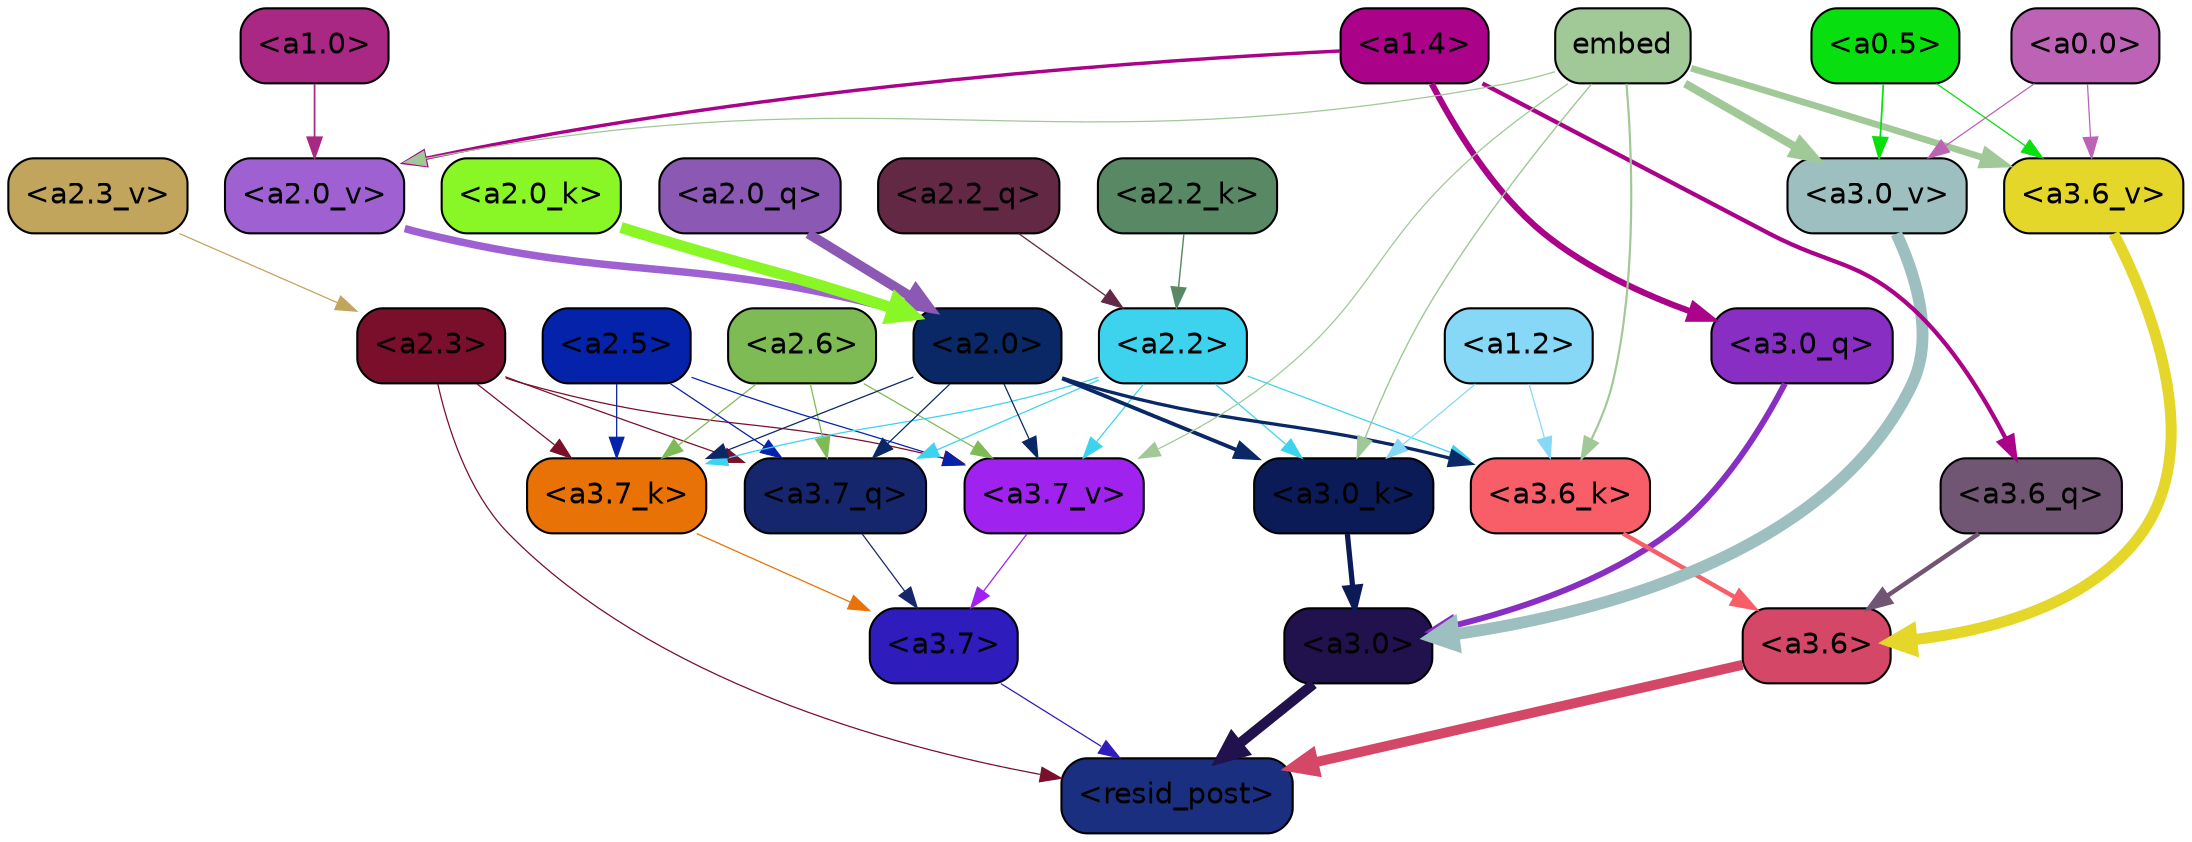strict digraph "" {
	graph [bgcolor=transparent,
		layout=dot,
		overlap=false,
		splines=true
	];
	"<a3.7>"	[color=black,
		fillcolor="#2e1cbd",
		fontname=Helvetica,
		shape=box,
		style="filled, rounded"];
	"<resid_post>"	[color=black,
		fillcolor="#1b2f80",
		fontname=Helvetica,
		shape=box,
		style="filled, rounded"];
	"<a3.7>" -> "<resid_post>"	[color="#2e1cbd",
		penwidth=0.6];
	"<a3.6>"	[color=black,
		fillcolor="#d44767",
		fontname=Helvetica,
		shape=box,
		style="filled, rounded"];
	"<a3.6>" -> "<resid_post>"	[color="#d44767",
		penwidth=4.751592040061951];
	"<a3.0>"	[color=black,
		fillcolor="#21114d",
		fontname=Helvetica,
		shape=box,
		style="filled, rounded"];
	"<a3.0>" -> "<resid_post>"	[color="#21114d",
		penwidth=4.904066681861877];
	"<a2.3>"	[color=black,
		fillcolor="#790f2b",
		fontname=Helvetica,
		shape=box,
		style="filled, rounded"];
	"<a2.3>" -> "<resid_post>"	[color="#790f2b",
		penwidth=0.6];
	"<a3.7_q>"	[color=black,
		fillcolor="#16266d",
		fontname=Helvetica,
		shape=box,
		style="filled, rounded"];
	"<a2.3>" -> "<a3.7_q>"	[color="#790f2b",
		penwidth=0.6];
	"<a3.7_k>"	[color=black,
		fillcolor="#e87205",
		fontname=Helvetica,
		shape=box,
		style="filled, rounded"];
	"<a2.3>" -> "<a3.7_k>"	[color="#790f2b",
		penwidth=0.6];
	"<a3.7_v>"	[color=black,
		fillcolor="#9f22ee",
		fontname=Helvetica,
		shape=box,
		style="filled, rounded"];
	"<a2.3>" -> "<a3.7_v>"	[color="#790f2b",
		penwidth=0.6];
	"<a3.7_q>" -> "<a3.7>"	[color="#16266d",
		penwidth=0.6];
	"<a3.6_q>"	[color=black,
		fillcolor="#715674",
		fontname=Helvetica,
		shape=box,
		style="filled, rounded"];
	"<a3.6_q>" -> "<a3.6>"	[color="#715674",
		penwidth=2.160832464694977];
	"<a3.0_q>"	[color=black,
		fillcolor="#882ec3",
		fontname=Helvetica,
		shape=box,
		style="filled, rounded"];
	"<a3.0_q>" -> "<a3.0>"	[color="#882ec3",
		penwidth=2.870753765106201];
	"<a3.7_k>" -> "<a3.7>"	[color="#e87205",
		penwidth=0.6];
	"<a3.6_k>"	[color=black,
		fillcolor="#f85e67",
		fontname=Helvetica,
		shape=box,
		style="filled, rounded"];
	"<a3.6_k>" -> "<a3.6>"	[color="#f85e67",
		penwidth=2.13908451795578];
	"<a3.0_k>"	[color=black,
		fillcolor="#0b1b57",
		fontname=Helvetica,
		shape=box,
		style="filled, rounded"];
	"<a3.0_k>" -> "<a3.0>"	[color="#0b1b57",
		penwidth=2.520303964614868];
	"<a3.7_v>" -> "<a3.7>"	[color="#9f22ee",
		penwidth=0.6];
	"<a3.6_v>"	[color=black,
		fillcolor="#e5d729",
		fontname=Helvetica,
		shape=box,
		style="filled, rounded"];
	"<a3.6_v>" -> "<a3.6>"	[color="#e5d729",
		penwidth=5.297133803367615];
	"<a3.0_v>"	[color=black,
		fillcolor="#9dbfbf",
		fontname=Helvetica,
		shape=box,
		style="filled, rounded"];
	"<a3.0_v>" -> "<a3.0>"	[color="#9dbfbf",
		penwidth=5.680712580680847];
	"<a2.6>"	[color=black,
		fillcolor="#7fbb55",
		fontname=Helvetica,
		shape=box,
		style="filled, rounded"];
	"<a2.6>" -> "<a3.7_q>"	[color="#7fbb55",
		penwidth=0.6];
	"<a2.6>" -> "<a3.7_k>"	[color="#7fbb55",
		penwidth=0.6];
	"<a2.6>" -> "<a3.7_v>"	[color="#7fbb55",
		penwidth=0.6];
	"<a2.5>"	[color=black,
		fillcolor="#0523aa",
		fontname=Helvetica,
		shape=box,
		style="filled, rounded"];
	"<a2.5>" -> "<a3.7_q>"	[color="#0523aa",
		penwidth=0.6];
	"<a2.5>" -> "<a3.7_k>"	[color="#0523aa",
		penwidth=0.6];
	"<a2.5>" -> "<a3.7_v>"	[color="#0523aa",
		penwidth=0.6];
	"<a2.2>"	[color=black,
		fillcolor="#3dd3ef",
		fontname=Helvetica,
		shape=box,
		style="filled, rounded"];
	"<a2.2>" -> "<a3.7_q>"	[color="#3dd3ef",
		penwidth=0.6];
	"<a2.2>" -> "<a3.7_k>"	[color="#3dd3ef",
		penwidth=0.6];
	"<a2.2>" -> "<a3.6_k>"	[color="#3dd3ef",
		penwidth=0.6];
	"<a2.2>" -> "<a3.0_k>"	[color="#3dd3ef",
		penwidth=0.6];
	"<a2.2>" -> "<a3.7_v>"	[color="#3dd3ef",
		penwidth=0.6];
	"<a2.0>"	[color=black,
		fillcolor="#0a2866",
		fontname=Helvetica,
		shape=box,
		style="filled, rounded"];
	"<a2.0>" -> "<a3.7_q>"	[color="#0a2866",
		penwidth=0.6];
	"<a2.0>" -> "<a3.7_k>"	[color="#0a2866",
		penwidth=0.6];
	"<a2.0>" -> "<a3.6_k>"	[color="#0a2866",
		penwidth=1.5897698998451233];
	"<a2.0>" -> "<a3.0_k>"	[color="#0a2866",
		penwidth=1.8405593037605286];
	"<a2.0>" -> "<a3.7_v>"	[color="#0a2866",
		penwidth=0.6];
	"<a1.4>"	[color=black,
		fillcolor="#aa0289",
		fontname=Helvetica,
		shape=box,
		style="filled, rounded"];
	"<a1.4>" -> "<a3.6_q>"	[color="#aa0289",
		penwidth=2.038943290710449];
	"<a1.4>" -> "<a3.0_q>"	[color="#aa0289",
		penwidth=2.9756359085440636];
	"<a2.0_v>"	[color=black,
		fillcolor="#9f61d1",
		fontname=Helvetica,
		shape=box,
		style="filled, rounded"];
	"<a1.4>" -> "<a2.0_v>"	[color="#aa0289",
		penwidth=1.6503054380882531];
	"<a1.2>"	[color=black,
		fillcolor="#87d7f6",
		fontname=Helvetica,
		shape=box,
		style="filled, rounded"];
	"<a1.2>" -> "<a3.6_k>"	[color="#87d7f6",
		penwidth=0.6];
	"<a1.2>" -> "<a3.0_k>"	[color="#87d7f6",
		penwidth=0.6];
	embed	[color=black,
		fillcolor="#a1c897",
		fontname=Helvetica,
		shape=box,
		style="filled, rounded"];
	embed -> "<a3.6_k>"	[color="#a1c897",
		penwidth=1.046662151813507];
	embed -> "<a3.0_k>"	[color="#a1c897",
		penwidth=0.6800519227981567];
	embed -> "<a3.7_v>"	[color="#a1c897",
		penwidth=0.6];
	embed -> "<a3.6_v>"	[color="#a1c897",
		penwidth=3.1840110421180725];
	embed -> "<a3.0_v>"	[color="#a1c897",
		penwidth=3.9005755856633186];
	embed -> "<a2.0_v>"	[color="#a1c897",
		penwidth=0.6];
	"<a0.5>"	[color=black,
		fillcolor="#07e00e",
		fontname=Helvetica,
		shape=box,
		style="filled, rounded"];
	"<a0.5>" -> "<a3.6_v>"	[color="#07e00e",
		penwidth=0.6];
	"<a0.5>" -> "<a3.0_v>"	[color="#07e00e",
		penwidth=0.8493617177009583];
	"<a0.0>"	[color=black,
		fillcolor="#bc63b6",
		fontname=Helvetica,
		shape=box,
		style="filled, rounded"];
	"<a0.0>" -> "<a3.6_v>"	[color="#bc63b6",
		penwidth=0.6];
	"<a0.0>" -> "<a3.0_v>"	[color="#bc63b6",
		penwidth=0.6];
	"<a2.2_q>"	[color=black,
		fillcolor="#622844",
		fontname=Helvetica,
		shape=box,
		style="filled, rounded"];
	"<a2.2_q>" -> "<a2.2>"	[color="#622844",
		penwidth=0.6160273104906082];
	"<a2.0_q>"	[color=black,
		fillcolor="#8b58b4",
		fontname=Helvetica,
		shape=box,
		style="filled, rounded"];
	"<a2.0_q>" -> "<a2.0>"	[color="#8b58b4",
		penwidth=4.690633252263069];
	"<a2.2_k>"	[color=black,
		fillcolor="#588964",
		fontname=Helvetica,
		shape=box,
		style="filled, rounded"];
	"<a2.2_k>" -> "<a2.2>"	[color="#588964",
		penwidth=0.6862771511077881];
	"<a2.0_k>"	[color=black,
		fillcolor="#89f625",
		fontname=Helvetica,
		shape=box,
		style="filled, rounded"];
	"<a2.0_k>" -> "<a2.0>"	[color="#89f625",
		penwidth=5.3401959836483];
	"<a2.3_v>"	[color=black,
		fillcolor="#c2a55c",
		fontname=Helvetica,
		shape=box,
		style="filled, rounded"];
	"<a2.3_v>" -> "<a2.3>"	[color="#c2a55c",
		penwidth=0.6];
	"<a2.0_v>" -> "<a2.0>"	[color="#9f61d1",
		penwidth=3.5938978791236877];
	"<a1.0>"	[color=black,
		fillcolor="#a92883",
		fontname=Helvetica,
		shape=box,
		style="filled, rounded"];
	"<a1.0>" -> "<a2.0_v>"	[color="#a92883",
		penwidth=0.8279995210468769];
}
